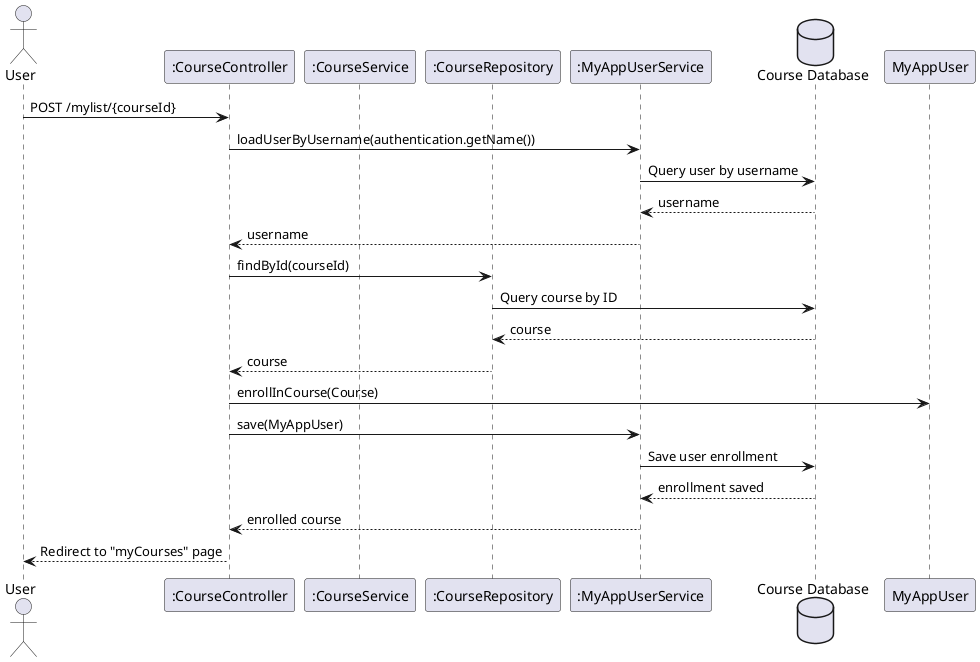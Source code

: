 @startuml
actor User
participant ":CourseController" as Controller
participant ":CourseService" as Service
participant ":CourseRepository" as Repository
participant ":MyAppUserService" as UserService
database "Course Database" as Database

User -> Controller: POST /mylist/{courseId}
Controller -> UserService: loadUserByUsername(authentication.getName())
UserService -> Database: Query user by username
Database --> UserService: username
UserService --> Controller: username

Controller -> Repository: findById(courseId)
Repository -> Database: Query course by ID
Database --> Repository: course
Repository --> Controller: course

Controller -> MyAppUser: enrollInCourse(Course)
Controller -> UserService: save(MyAppUser)
UserService -> Database: Save user enrollment
Database --> UserService: enrollment saved
UserService --> Controller: enrolled course
Controller --> User: Redirect to "myCourses" page
@enduml
